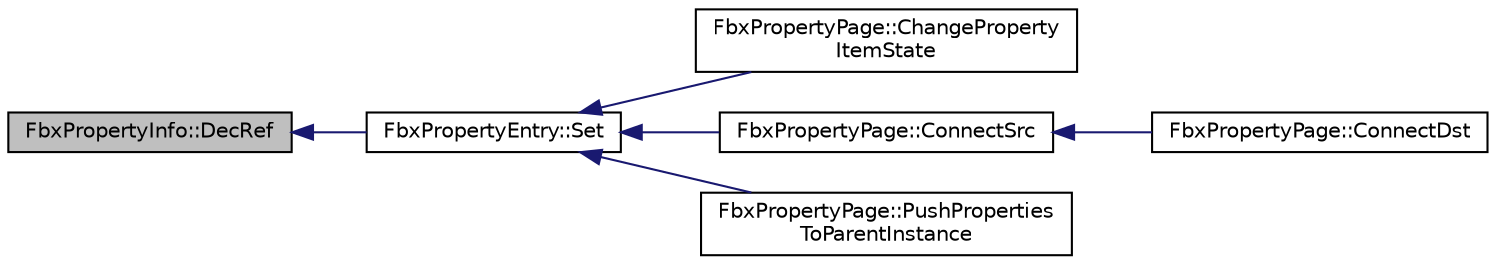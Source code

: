 digraph "FbxPropertyInfo::DecRef"
{
  edge [fontname="Helvetica",fontsize="10",labelfontname="Helvetica",labelfontsize="10"];
  node [fontname="Helvetica",fontsize="10",shape=record];
  rankdir="LR";
  Node15 [label="FbxPropertyInfo::DecRef",height=0.2,width=0.4,color="black", fillcolor="grey75", style="filled", fontcolor="black"];
  Node15 -> Node16 [dir="back",color="midnightblue",fontsize="10",style="solid"];
  Node16 [label="FbxPropertyEntry::Set",height=0.2,width=0.4,color="black", fillcolor="white", style="filled",URL="$class_fbx_property_entry.html#ad1aae55932cd5bb6dac87c580ddf9e64"];
  Node16 -> Node17 [dir="back",color="midnightblue",fontsize="10",style="solid"];
  Node17 [label="FbxPropertyPage::ChangeProperty\lItemState",height=0.2,width=0.4,color="black", fillcolor="white", style="filled",URL="$class_fbx_property_page.html#af61ed9031e020731756e072e5632ce29"];
  Node16 -> Node18 [dir="back",color="midnightblue",fontsize="10",style="solid"];
  Node18 [label="FbxPropertyPage::ConnectSrc",height=0.2,width=0.4,color="black", fillcolor="white", style="filled",URL="$class_fbx_property_page.html#a8a265cf78b10f6255f3c4796b1b10875"];
  Node18 -> Node19 [dir="back",color="midnightblue",fontsize="10",style="solid"];
  Node19 [label="FbxPropertyPage::ConnectDst",height=0.2,width=0.4,color="black", fillcolor="white", style="filled",URL="$class_fbx_property_page.html#a5ca4dcb646f9d547db779965dca6bd65"];
  Node16 -> Node20 [dir="back",color="midnightblue",fontsize="10",style="solid"];
  Node20 [label="FbxPropertyPage::PushProperties\lToParentInstance",height=0.2,width=0.4,color="black", fillcolor="white", style="filled",URL="$class_fbx_property_page.html#a37f8a46ebab50d047b190e9195af33a4"];
}
